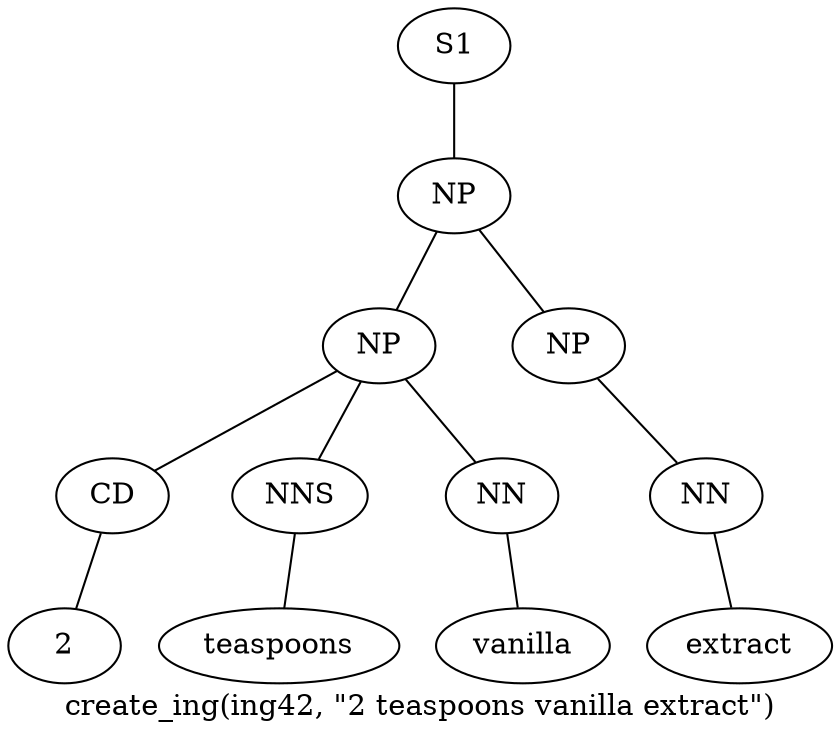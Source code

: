 graph SyntaxGraph {
	label = "create_ing(ing42, \"2 teaspoons vanilla extract\")";
	Node0 [label="S1"];
	Node1 [label="NP"];
	Node2 [label="NP"];
	Node3 [label="CD"];
	Node4 [label="2"];
	Node5 [label="NNS"];
	Node6 [label="teaspoons"];
	Node7 [label="NN"];
	Node8 [label="vanilla"];
	Node9 [label="NP"];
	Node10 [label="NN"];
	Node11 [label="extract"];

	Node0 -- Node1;
	Node1 -- Node2;
	Node1 -- Node9;
	Node2 -- Node3;
	Node2 -- Node5;
	Node2 -- Node7;
	Node3 -- Node4;
	Node5 -- Node6;
	Node7 -- Node8;
	Node9 -- Node10;
	Node10 -- Node11;
}